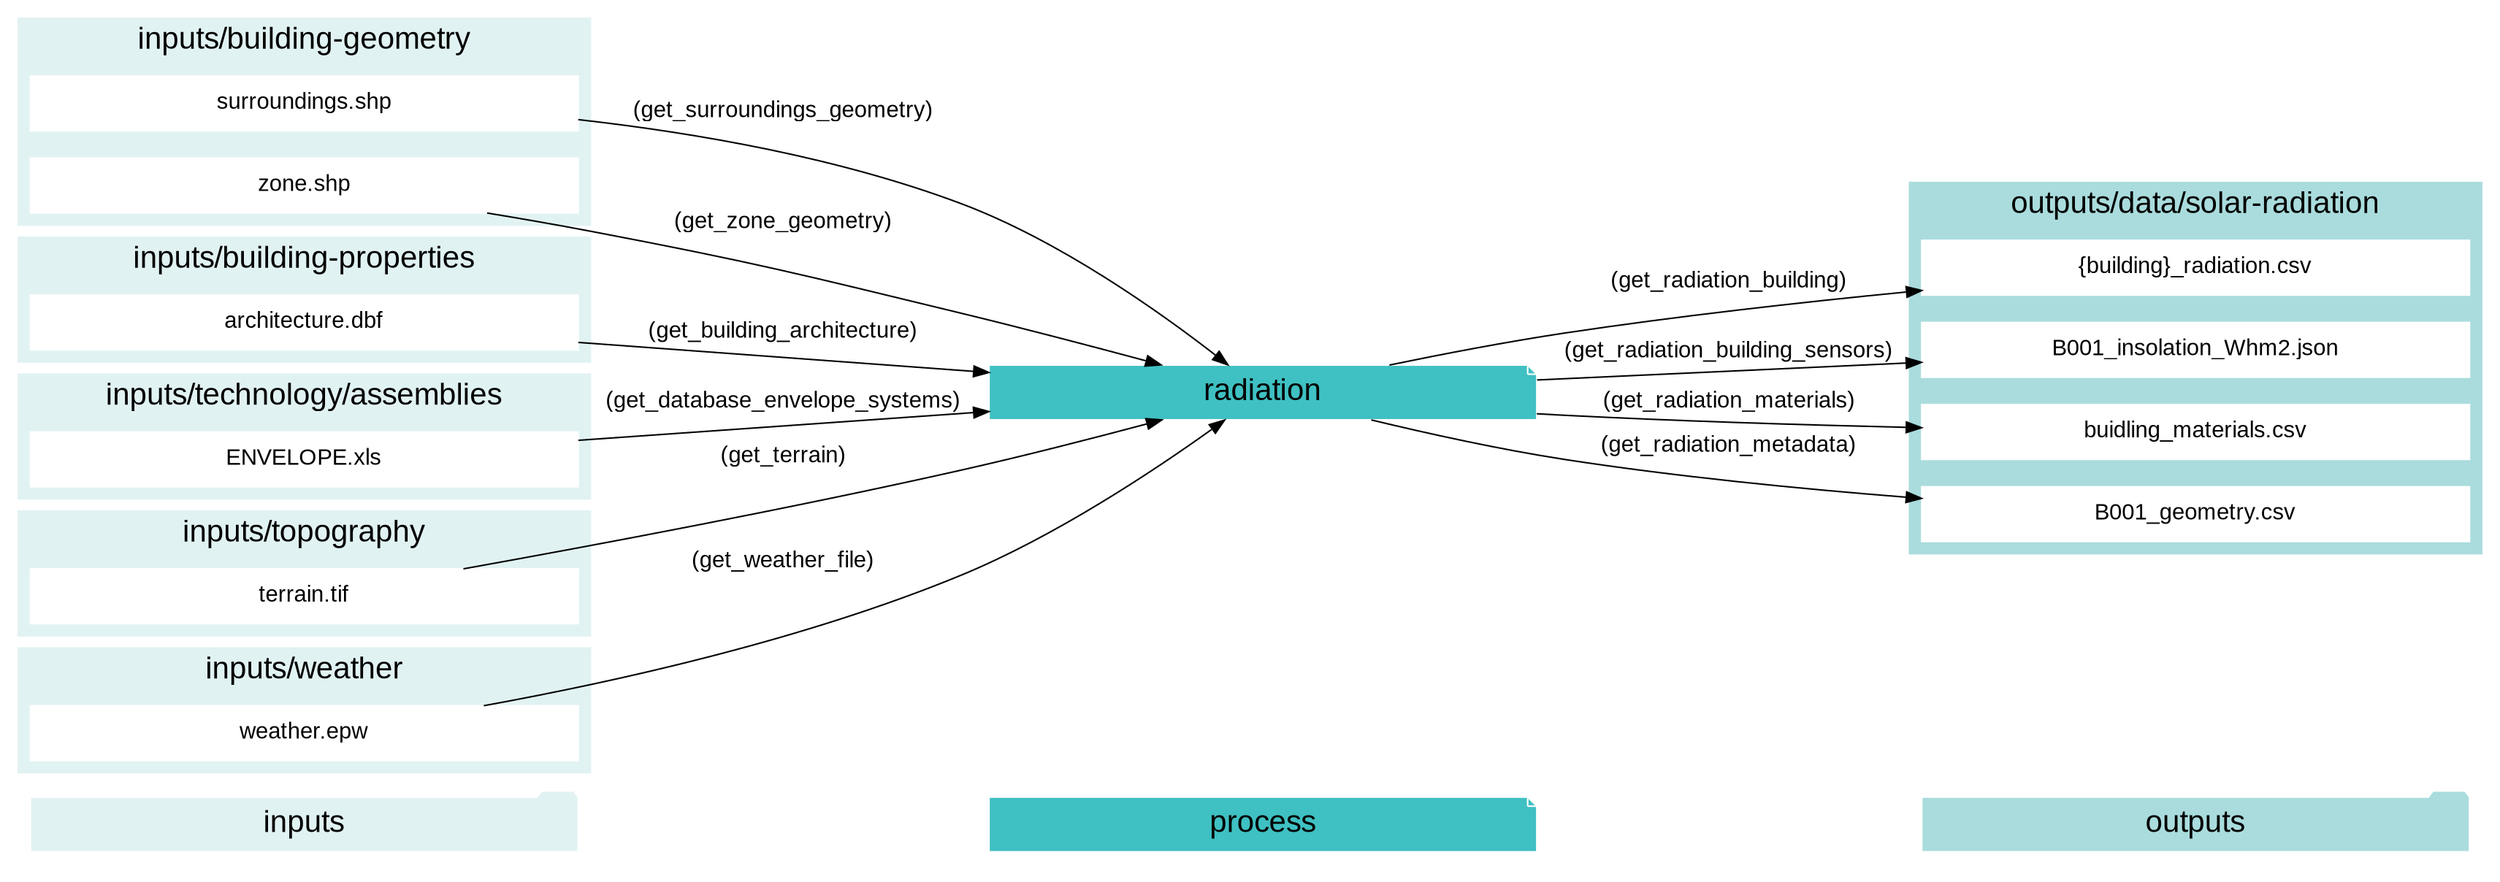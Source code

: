 digraph radiation {
    rankdir="LR";
    graph [overlap=false, fontname=arial];
    node [shape=box, style=filled, color=white, fontsize=15, fontname=arial, fixedsize=true, width=5];
    edge [fontname=arial, fontsize = 15]
    newrank=true
    subgraph cluster_legend {
    fontsize=25
    style=invis
    "process"[style=filled, fillcolor="#3FC0C2", shape=note, fontsize=20, fontname="arial"]
    "inputs" [style=filled, shape=folder, color=white, fillcolor="#E1F2F2", fontsize=20]
    "outputs"[style=filled, shape=folder, color=white, fillcolor="#aadcdd", fontsize=20]
    "inputs"->"process"[style=invis]
    "process"->"outputs"[style=invis]
    }
    "radiation"[style=filled, color=white, fillcolor="#3FC0C2", shape=note, fontsize=20, fontname=arial];
    subgraph cluster_0_in {
        style = filled;
        color = "#E1F2F2";
        fontsize = 20;
        rank=same;
        label="inputs/building-geometry";
        "surroundings.shp"
        "zone.shp"
    }
    subgraph cluster_1_in {
        style = filled;
        color = "#E1F2F2";
        fontsize = 20;
        rank=same;
        label="inputs/building-properties";
        "architecture.dbf"
    }
    subgraph cluster_2_in {
        style = filled;
        color = "#E1F2F2";
        fontsize = 20;
        rank=same;
        label="inputs/technology/assemblies";
        "ENVELOPE.xls"
    }
    subgraph cluster_3_in {
        style = filled;
        color = "#E1F2F2";
        fontsize = 20;
        rank=same;
        label="inputs/topography";
        "terrain.tif"
    }
    subgraph cluster_4_in {
        style = filled;
        color = "#E1F2F2";
        fontsize = 20;
        rank=same;
        label="inputs/weather";
        "weather.epw"
    }
    subgraph cluster_5_out {
        style = filled;
        color = "#aadcdd";
        fontsize = 20;
        rank=same;
        label="outputs/data/solar-radiation";
        "{building}_radiation.csv"
        "B001_insolation_Whm2.json"
        "buidling_materials.csv"
        "B001_geometry.csv"
    }
    "architecture.dbf" -> "radiation"[label="(get_building_architecture)"]
    "ENVELOPE.xls" -> "radiation"[label="(get_database_envelope_systems)"]
    "surroundings.shp" -> "radiation"[label="(get_surroundings_geometry)"]
    "terrain.tif" -> "radiation"[label="(get_terrain)"]
    "weather.epw" -> "radiation"[label="(get_weather_file)"]
    "zone.shp" -> "radiation"[label="(get_zone_geometry)"]
    "radiation" -> "{building}_radiation.csv"[label="(get_radiation_building)"]
    "radiation" -> "B001_insolation_Whm2.json"[label="(get_radiation_building_sensors)"]
    "radiation" -> "buidling_materials.csv"[label="(get_radiation_materials)"]
    "radiation" -> "B001_geometry.csv"[label="(get_radiation_metadata)"]
    }